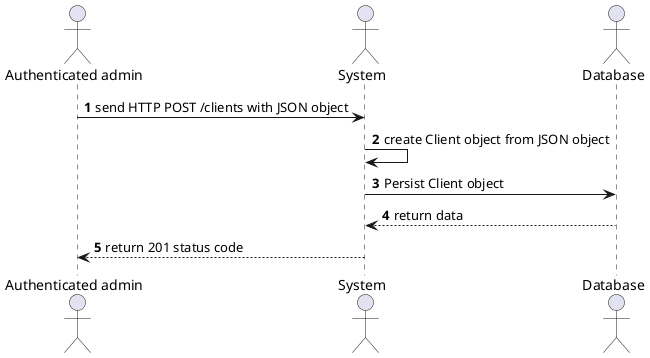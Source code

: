 @startuml
'https://plantuml.com/sequence-diagram

autonumber

actor "Authenticated admin" as admin
actor System                as system
actor Database              as db

admin  -> system  : send HTTP POST /clients with JSON object
system -> system  : create Client object from JSON object
system -> db      : Persist Client object
system <-- db     : return data
admin  <-- system : return 201 status code

@enduml
